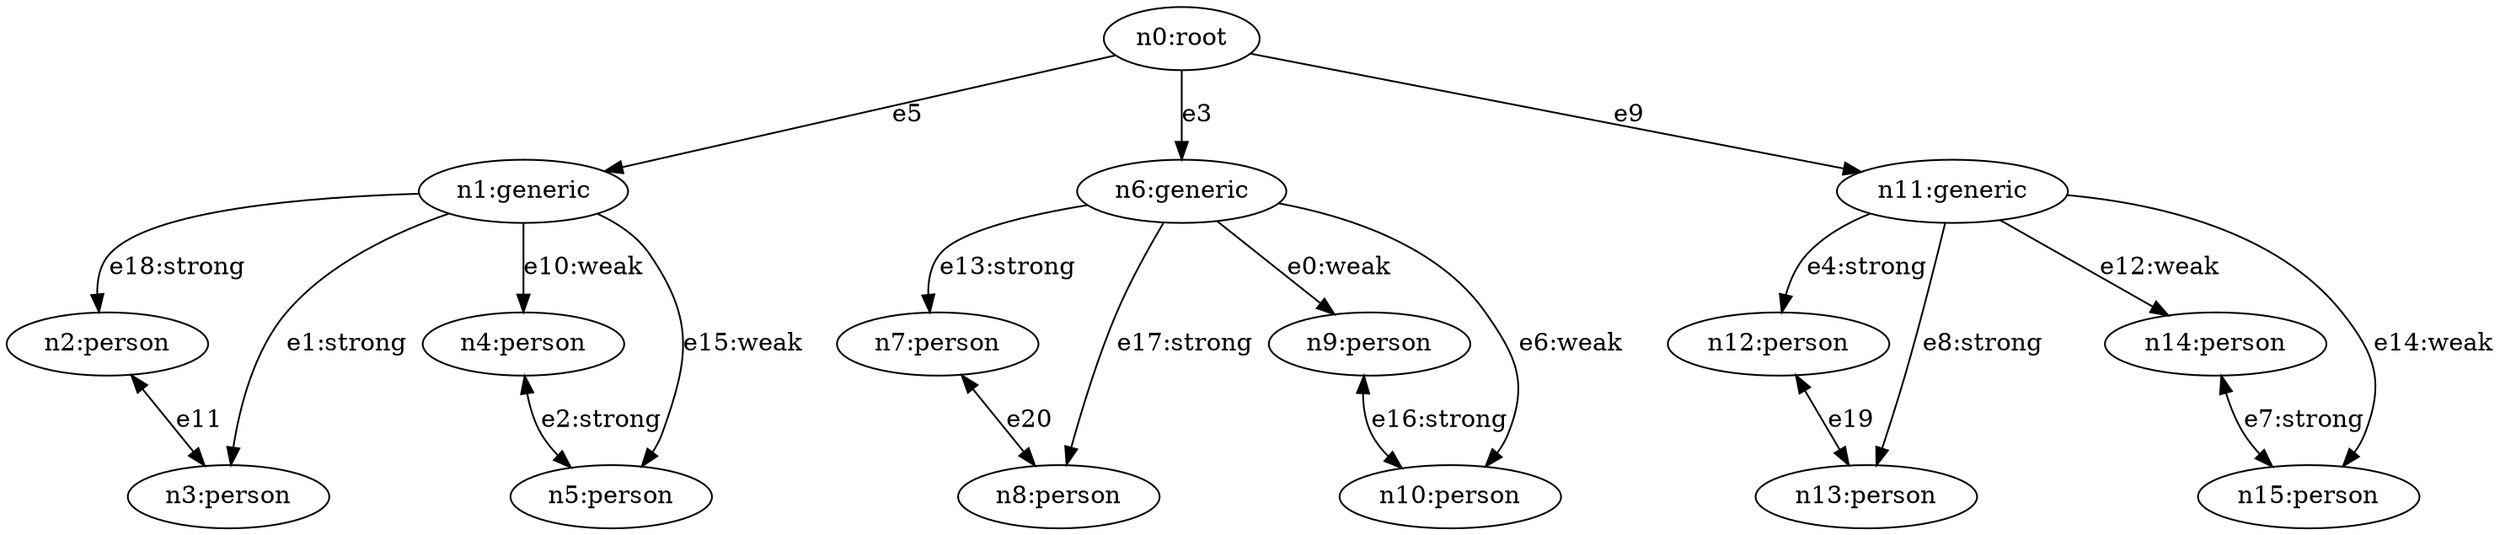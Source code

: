 strict digraph root {
    "n0" [ id="27534687016a4b6aa7bd34291152b66a", label="n0:root"  ]
    "n1" [ id="a00e2af155e7494fb532c67c4c0daaa3", label="n1:generic"  ]
    "n2" [ id="09db73e28d124cf4a6955b4abc03bd70", label="n2:person" , name="Joe" ]
    "n3" [ id="b6b3735d0d174f7b8f210363d1ecae6f", label="n3:person" , name="Anon" ]
    "n4" [ id="687f5a01f0774aa9aaba7423ae4d0ca1", label="n4:person" , name="Anon" ]
    "n5" [ id="6a21da4c978c49249989ba23148e7a29", label="n5:person" , name="Mike" ]
    "n6" [ id="72e041462552477fabdf25e85ef3b55b", label="n6:generic"  ]
    "n7" [ id="6a741f0c69054908922708ee06fec76c", label="n7:person" , name="Joe" ]
    "n8" [ id="5df3e23a8c324757873b465810729e8c", label="n8:person" , name="Anon" ]
    "n9" [ id="0cc797c819ce4d779791eb0a82027c4a", label="n9:person" , name="Anon" ]
    "n10" [ id="dfe89c26753a4eefb6d0e1ec4f576fcf", label="n10:person" , name="Mike" ]
    "n11" [ id="db4d1df055334f8787b492159145752b", label="n11:generic"  ]
    "n12" [ id="f892ea3cfe2d4e00a1e1c526e3871732", label="n12:person" , name="Joe" ]
    "n13" [ id="13eaf8f535f640afad3f9f35522b5d09", label="n13:person" , name="Anon" ]
    "n14" [ id="e11c0a3db6cb4c388886564825cf7747", label="n14:person" , name="Anon" ]
    "n15" [ id="9da83e867b7d4786bd9837c2d0025b88", label="n15:person" , name="Mike" ]
    "n6" -> "n9" [ id="a27154d336d44a188f0b961d76644c3a", label="e0:weak" ]
    "n1" -> "n3" [ id="63d44edd7d2a469ba1127a231c79c830", label="e1:strong" ]
    "n4" -> "n5" [ id="a4ebaf80768d4be684d7cbe1729b8a96", label="e2:strong", dir="both" ]
    "n0" -> "n6" [ id="76c739af2f47442fb70b42d6bd31d9d1", label="e3" ]
    "n11" -> "n12" [ id="51286417837b4d24b6bccc88011efe38", label="e4:strong" ]
    "n0" -> "n1" [ id="d623ee6c63e64fecac260a9a3dd65178", label="e5" ]
    "n6" -> "n10" [ id="38fac1da5349420f90e04678711fa3e7", label="e6:weak" ]
    "n14" -> "n15" [ id="6a6040fe97eb4d06a0ad9e0745b0ee45", label="e7:strong", dir="both" ]
    "n11" -> "n13" [ id="6008de917c6b46a4ab840ed02246d30f", label="e8:strong" ]
    "n0" -> "n11" [ id="f5f87d52f9b74a419a3149d35cdf578c", label="e9" ]
    "n1" -> "n4" [ id="39091e93016d44d698fb45f235efcc5e", label="e10:weak" ]
    "n2" -> "n3" [ id="49988535ec6e4e039574663e95a541e2", label="e11", dir="both" ]
    "n11" -> "n14" [ id="a18e584db0cd4e6ca6be06d79de79a42", label="e12:weak" ]
    "n6" -> "n7" [ id="e2784436d3104e0098477e079f36f90d", label="e13:strong" ]
    "n11" -> "n15" [ id="2b34e6355bbc4c7bac2dd60236a0b148", label="e14:weak" ]
    "n1" -> "n5" [ id="ee97093b46554d9ba8d1d17fe97fc3e9", label="e15:weak" ]
    "n9" -> "n10" [ id="748daed1fe8941e6a0401c2d0e73d1fd", label="e16:strong", dir="both" ]
    "n6" -> "n8" [ id="d768074ec362499298d65d1eecf255ca", label="e17:strong" ]
    "n1" -> "n2" [ id="2e139080a6414936bcd1a0bafa2509fa", label="e18:strong" ]
    "n12" -> "n13" [ id="23bcf9002e014a68b6bec922af3149f9", label="e19", dir="both" ]
    "n7" -> "n8" [ id="1caed9897acc4f1eb74ea66dd5982595", label="e20", dir="both" ]
}